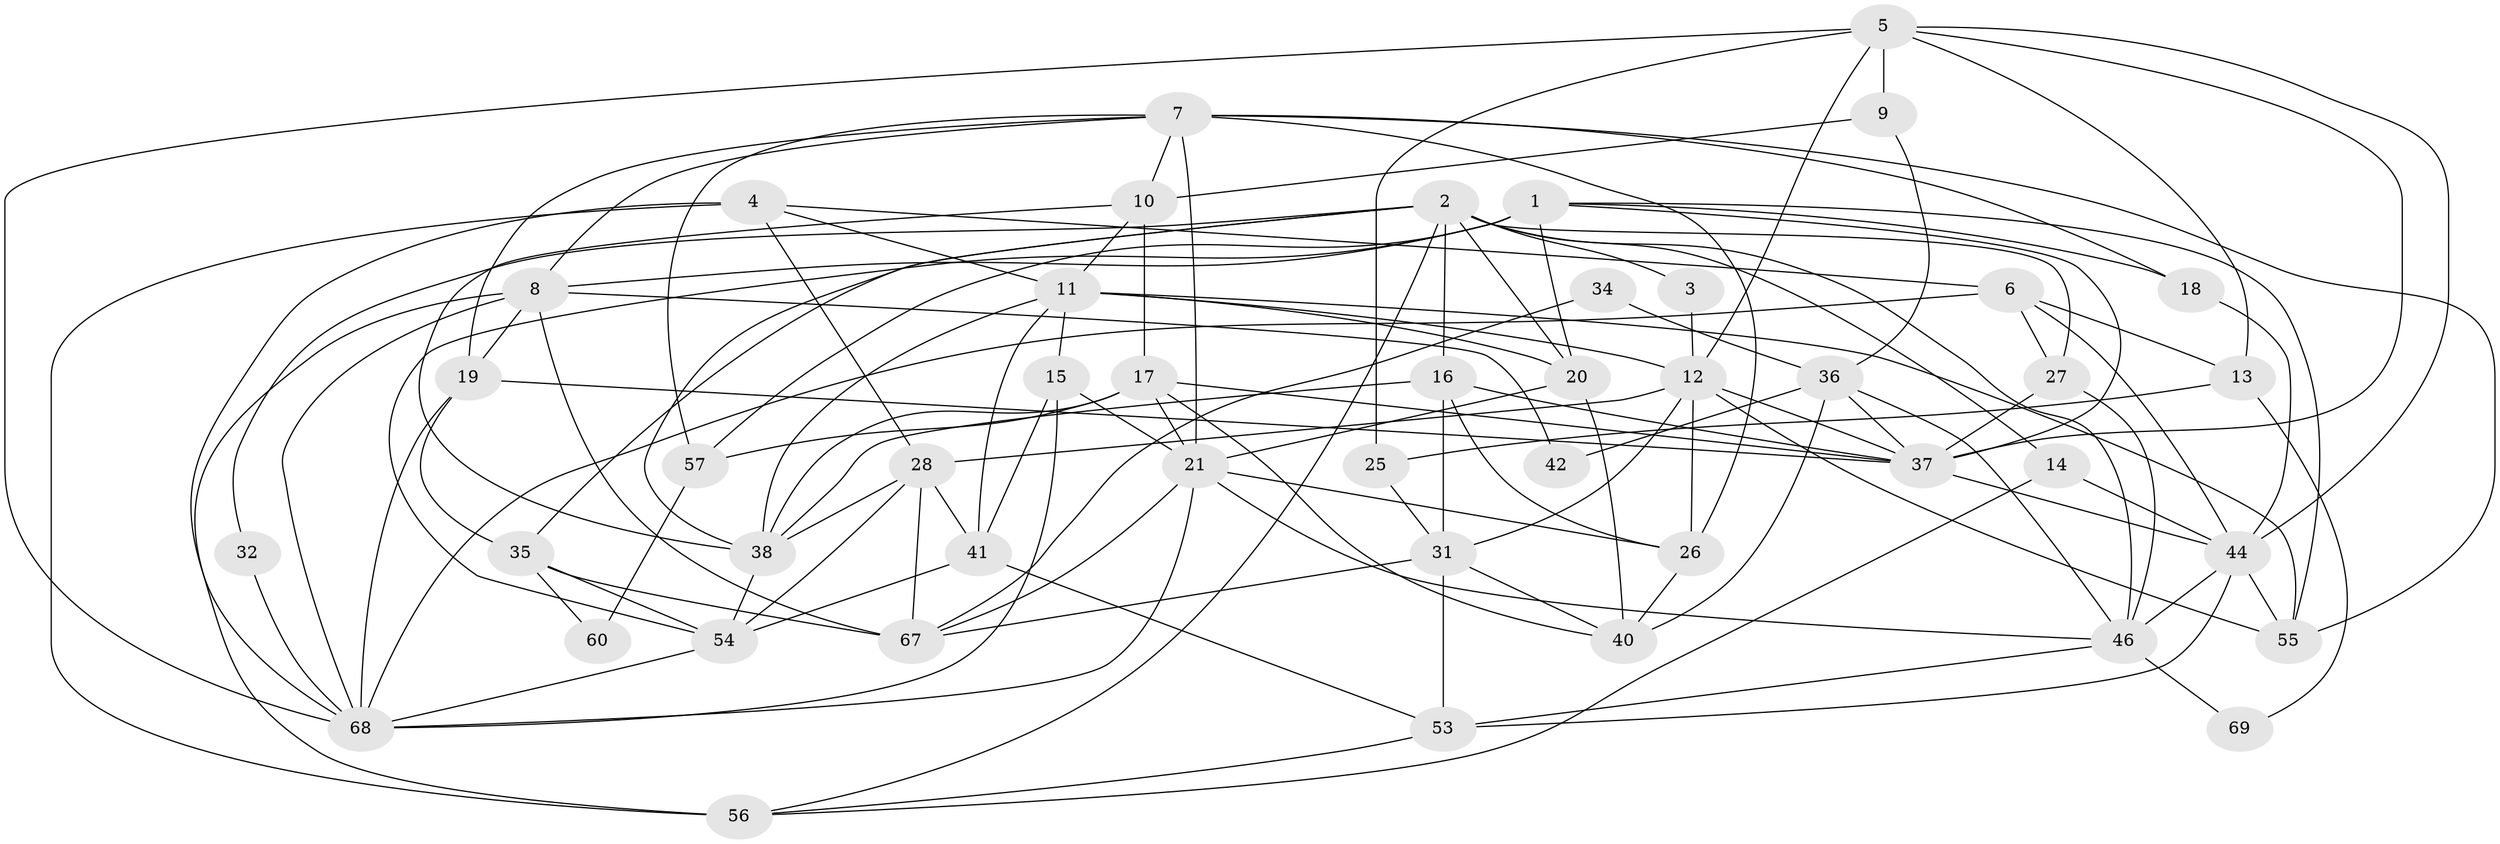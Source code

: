 // original degree distribution, {7: 0.025, 8: 0.0125, 2: 0.125, 4: 0.3125, 5: 0.175, 3: 0.25, 6: 0.1}
// Generated by graph-tools (version 1.1) at 2025/11/02/27/25 16:11:24]
// undirected, 46 vertices, 122 edges
graph export_dot {
graph [start="1"]
  node [color=gray90,style=filled];
  1 [super="+62"];
  2 [super="+23"];
  3;
  4 [super="+76"];
  5 [super="+49"];
  6 [super="+30"];
  7 [super="+22"];
  8 [super="+63"];
  9 [super="+80"];
  10;
  11 [super="+48"];
  12 [super="+51"];
  13;
  14 [super="+33"];
  15 [super="+52"];
  16 [super="+59"];
  17 [super="+24"];
  18;
  19 [super="+65"];
  20 [super="+29"];
  21 [super="+39"];
  25;
  26 [super="+73"];
  27 [super="+74"];
  28 [super="+64"];
  31 [super="+66"];
  32;
  34;
  35;
  36 [super="+50"];
  37 [super="+72"];
  38 [super="+58"];
  40 [super="+43"];
  41 [super="+45"];
  42;
  44 [super="+47"];
  46 [super="+71"];
  53 [super="+79"];
  54 [super="+70"];
  55 [super="+75"];
  56 [super="+61"];
  57;
  60;
  67 [super="+77"];
  68 [super="+78"];
  69;
  1 -- 18;
  1 -- 57;
  1 -- 8;
  1 -- 20;
  1 -- 54;
  1 -- 55;
  1 -- 37;
  2 -- 38;
  2 -- 3;
  2 -- 32;
  2 -- 56;
  2 -- 20;
  2 -- 16;
  2 -- 35;
  2 -- 14;
  2 -- 46;
  2 -- 27;
  3 -- 12;
  4 -- 56 [weight=2];
  4 -- 28;
  4 -- 11;
  4 -- 6;
  4 -- 68;
  5 -- 44;
  5 -- 25;
  5 -- 68;
  5 -- 9 [weight=2];
  5 -- 13;
  5 -- 12;
  5 -- 37;
  6 -- 13;
  6 -- 44;
  6 -- 68;
  6 -- 27;
  7 -- 10;
  7 -- 8;
  7 -- 18;
  7 -- 26;
  7 -- 19;
  7 -- 21;
  7 -- 57;
  7 -- 55;
  8 -- 42;
  8 -- 68;
  8 -- 67;
  8 -- 56;
  8 -- 19;
  9 -- 10;
  9 -- 36;
  10 -- 38;
  10 -- 11;
  10 -- 17 [weight=2];
  11 -- 41;
  11 -- 55;
  11 -- 12;
  11 -- 20;
  11 -- 38;
  11 -- 15;
  12 -- 28;
  12 -- 31;
  12 -- 26;
  12 -- 55;
  12 -- 37;
  13 -- 25;
  13 -- 69;
  14 -- 44;
  14 -- 56;
  15 -- 41;
  15 -- 21;
  15 -- 68;
  16 -- 26;
  16 -- 38;
  16 -- 31;
  16 -- 37;
  17 -- 21;
  17 -- 57;
  17 -- 37;
  17 -- 38;
  17 -- 40;
  18 -- 44;
  19 -- 35;
  19 -- 68;
  19 -- 37;
  20 -- 40;
  20 -- 21;
  21 -- 67;
  21 -- 46;
  21 -- 68;
  21 -- 26;
  25 -- 31;
  26 -- 40;
  27 -- 37;
  27 -- 46;
  28 -- 67;
  28 -- 54;
  28 -- 41;
  28 -- 38;
  31 -- 53;
  31 -- 40;
  31 -- 67;
  32 -- 68;
  34 -- 36;
  34 -- 67;
  35 -- 60;
  35 -- 67 [weight=2];
  35 -- 54;
  36 -- 42;
  36 -- 46;
  36 -- 40;
  36 -- 37;
  37 -- 44;
  38 -- 54;
  41 -- 53;
  41 -- 54;
  44 -- 53;
  44 -- 55;
  44 -- 46;
  46 -- 69;
  46 -- 53;
  53 -- 56;
  54 -- 68;
  57 -- 60;
}
